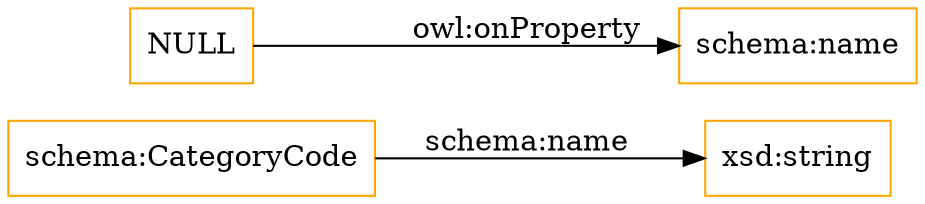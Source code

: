 digraph ar2dtool_diagram { 
rankdir=LR;
size="1501"
node [shape = rectangle, color="orange"]; "schema:CategoryCode" ; /*classes style*/
	"NULL" -> "schema:name" [ label = "owl:onProperty" ];
	"schema:CategoryCode" -> "xsd:string" [ label = "schema:name" ];

}
